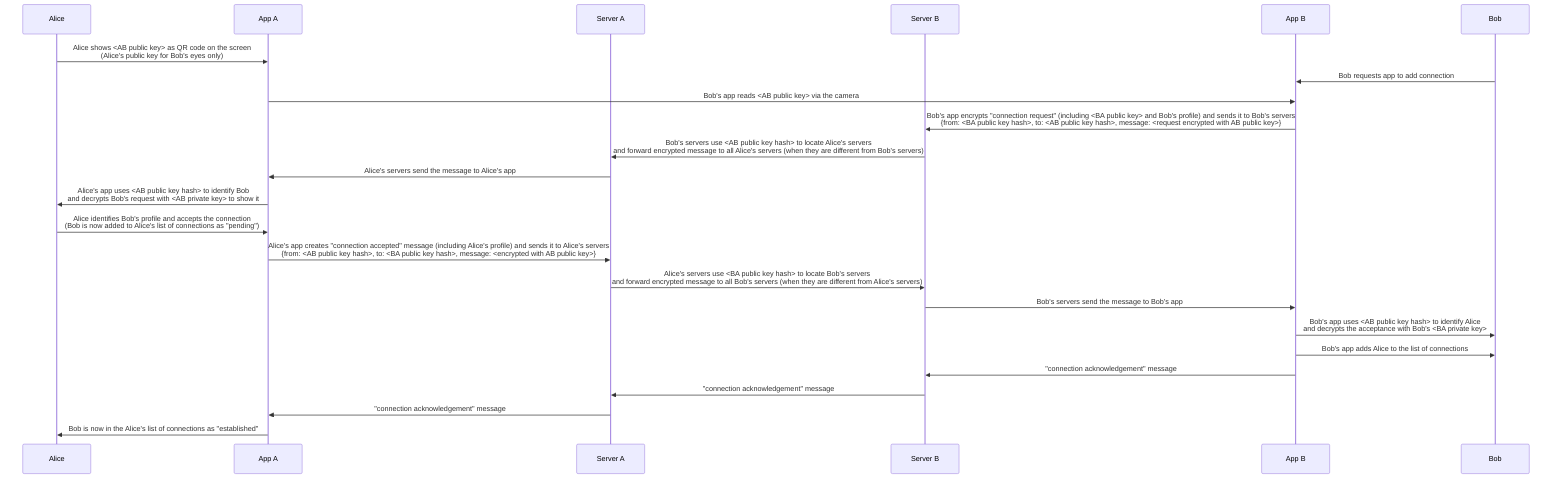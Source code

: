 sequenceDiagram
  participant Alice
  participant App A
  participant Server A
  participant Server B
  participant App B
  participant Bob
  Alice ->> App A: Alice shows <AB public key> as QR code on the screen<br>(Alice's public key for Bob's eyes only)
  Bob ->> App B: Bob requests app to add connection
  App A ->> App B: Bob's app reads <AB public key> via the camera
  App B ->> Server B: Bob's app encrypts "connection request" (including <BA public key> and Bob's profile) and sends it to Bob's servers<br>{from: <BA public key hash>, to: <AB public key hash>, message: <request encrypted with AB public key>}
  Server B ->> Server A: Bob's servers use <AB public key hash> to locate Alice's servers<br>and forward encrypted message to all Alice's servers (when they are different from Bob's servers)
  Server A ->> App A: Alice's servers send the message to Alice's app
  App A ->> Alice: Alice's app uses <AB public key hash> to identify Bob<br>and decrypts Bob's request with <AB private key> to show it
  Alice ->> App A: Alice identifies Bob's profile and accepts the connection<br>(Bob is now added to Alice's list of connections as "pending")
  App A ->> Server A: Alice's app creates "connection accepted" message (including Alice's profile) and sends it to Alice's servers<br>{from: <AB public key hash>, to: <BA public key hash>, message: <encrypted with AB public key>}
  Server A ->> Server B: Alice's servers use <BA public key hash> to locate Bob's servers<br>and forward encrypted message to all Bob's servers (when they are different from Alice's servers)
  Server B ->> App B: Bob's servers send the message to Bob's app
  App B ->> Bob: Bob's app uses <AB public key hash> to identify Alice<br>and decrypts the acceptance with Bob's <BA private key>
  App B ->> Bob: Bob's app adds Alice to the list of connections
  App B ->> Server B: "connection acknowledgement" message
  Server B ->> Server A: "connection acknowledgement" message
  Server A ->> App A: "connection acknowledgement" message
  App A ->> Alice: Bob is now in the Alice's list of connections as "established"